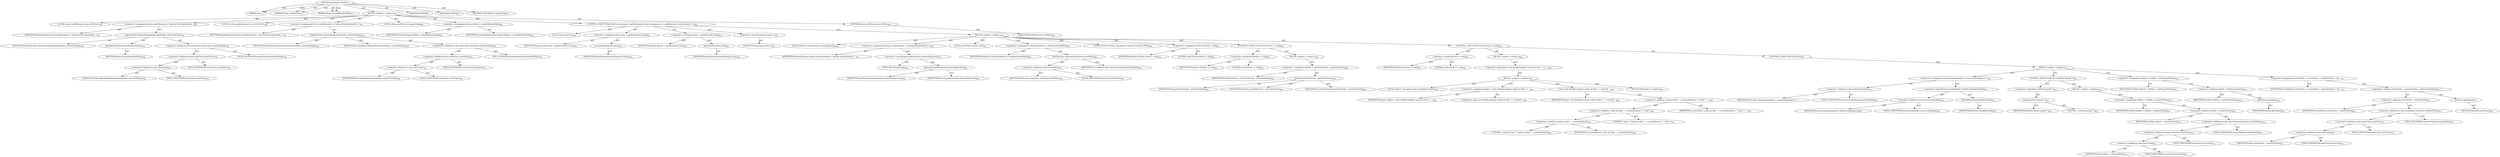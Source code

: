 digraph "getRelativePath" {  
"111669149717" [label = <(METHOD,getRelativePath)<SUB>797</SUB>> ]
"115964117003" [label = <(PARAM,this)<SUB>797</SUB>> ]
"115964117084" [label = <(PARAM,String currentPath)<SUB>797</SUB>> ]
"115964117085" [label = <(PARAM,String currentRelativePath)<SUB>797</SUB>> ]
"25769803920" [label = <(BLOCK,&lt;empty&gt;,&lt;empty&gt;)<SUB>797</SUB>> ]
"94489280563" [label = <(LOCAL,Vector pathElements: java.util.Vector)<SUB>798</SUB>> ]
"30064771686" [label = <(&lt;operator&gt;.assignment,Vector pathElements = SelectorUtils.tokenizePat...)<SUB>798</SUB>> ]
"68719477371" [label = <(IDENTIFIER,pathElements,Vector pathElements = SelectorUtils.tokenizePat...)<SUB>798</SUB>> ]
"30064771687" [label = <(tokenizePath,tokenizePath(getAbsolutePath(), remoteFileSep))<SUB>798</SUB>> ]
"68719477372" [label = <(IDENTIFIER,SelectorUtils,tokenizePath(getAbsolutePath(), remoteFileSep))<SUB>798</SUB>> ]
"30064771688" [label = <(getAbsolutePath,this.getAbsolutePath())<SUB>798</SUB>> ]
"68719476781" [label = <(IDENTIFIER,this,this.getAbsolutePath())<SUB>798</SUB>> ]
"30064771689" [label = <(&lt;operator&gt;.fieldAccess,this.outerClass.outerClass.remoteFileSep)<SUB>798</SUB>> ]
"30064771690" [label = <(&lt;operator&gt;.fieldAccess,this.outerClass.outerClass)<SUB>798</SUB>> ]
"30064771691" [label = <(&lt;operator&gt;.fieldAccess,this.outerClass)<SUB>798</SUB>> ]
"68719477373" [label = <(IDENTIFIER,this,tokenizePath(getAbsolutePath(), remoteFileSep))<SUB>798</SUB>> ]
"55834574988" [label = <(FIELD_IDENTIFIER,outerClass,outerClass)<SUB>798</SUB>> ]
"55834574989" [label = <(FIELD_IDENTIFIER,outerClass,outerClass)<SUB>798</SUB>> ]
"55834574990" [label = <(FIELD_IDENTIFIER,remoteFileSep,remoteFileSep)<SUB>798</SUB>> ]
"94489280564" [label = <(LOCAL,Vector pathElements2: java.util.Vector)<SUB>799</SUB>> ]
"30064771692" [label = <(&lt;operator&gt;.assignment,Vector pathElements2 = SelectorUtils.tokenizePa...)<SUB>799</SUB>> ]
"68719477374" [label = <(IDENTIFIER,pathElements2,Vector pathElements2 = SelectorUtils.tokenizePa...)<SUB>799</SUB>> ]
"30064771693" [label = <(tokenizePath,tokenizePath(currentPath, remoteFileSep))<SUB>799</SUB>> ]
"68719477375" [label = <(IDENTIFIER,SelectorUtils,tokenizePath(currentPath, remoteFileSep))<SUB>799</SUB>> ]
"68719477376" [label = <(IDENTIFIER,currentPath,tokenizePath(currentPath, remoteFileSep))<SUB>799</SUB>> ]
"30064771694" [label = <(&lt;operator&gt;.fieldAccess,this.outerClass.outerClass.remoteFileSep)<SUB>799</SUB>> ]
"30064771695" [label = <(&lt;operator&gt;.fieldAccess,this.outerClass.outerClass)<SUB>799</SUB>> ]
"30064771696" [label = <(&lt;operator&gt;.fieldAccess,this.outerClass)<SUB>799</SUB>> ]
"68719477377" [label = <(IDENTIFIER,this,tokenizePath(currentPath, remoteFileSep))<SUB>799</SUB>> ]
"55834574991" [label = <(FIELD_IDENTIFIER,outerClass,outerClass)<SUB>799</SUB>> ]
"55834574992" [label = <(FIELD_IDENTIFIER,outerClass,outerClass)<SUB>799</SUB>> ]
"55834574993" [label = <(FIELD_IDENTIFIER,remoteFileSep,remoteFileSep)<SUB>799</SUB>> ]
"94489280565" [label = <(LOCAL,String relPath: java.lang.String)<SUB>800</SUB>> ]
"30064771697" [label = <(&lt;operator&gt;.assignment,String relPath = currentRelativePath)<SUB>800</SUB>> ]
"68719477378" [label = <(IDENTIFIER,relPath,String relPath = currentRelativePath)<SUB>800</SUB>> ]
"68719477379" [label = <(IDENTIFIER,currentRelativePath,String relPath = currentRelativePath)<SUB>800</SUB>> ]
"47244640368" [label = <(CONTROL_STRUCTURE,FOR,for (int pcount = pathElements2.size(); Some(pcount &lt; pathElements.size()); pcount++))<SUB>801</SUB>> ]
"94489280566" [label = <(LOCAL,int pcount: int)<SUB>801</SUB>> ]
"30064771698" [label = <(&lt;operator&gt;.assignment,int pcount = pathElements2.size())<SUB>801</SUB>> ]
"68719477380" [label = <(IDENTIFIER,pcount,int pcount = pathElements2.size())<SUB>801</SUB>> ]
"30064771699" [label = <(size,pathElements2.size())<SUB>801</SUB>> ]
"68719477381" [label = <(IDENTIFIER,pathElements2,pathElements2.size())<SUB>801</SUB>> ]
"30064771700" [label = <(&lt;operator&gt;.lessThan,pcount &lt; pathElements.size())<SUB>801</SUB>> ]
"68719477382" [label = <(IDENTIFIER,pcount,pcount &lt; pathElements.size())<SUB>801</SUB>> ]
"30064771701" [label = <(size,pathElements.size())<SUB>801</SUB>> ]
"68719477383" [label = <(IDENTIFIER,pathElements,pathElements.size())<SUB>801</SUB>> ]
"30064771702" [label = <(&lt;operator&gt;.postIncrement,pcount++)<SUB>801</SUB>> ]
"68719477384" [label = <(IDENTIFIER,pcount,pcount++)<SUB>801</SUB>> ]
"25769803921" [label = <(BLOCK,&lt;empty&gt;,&lt;empty&gt;)<SUB>801</SUB>> ]
"94489280567" [label = <(LOCAL,String currentElement: java.lang.String)<SUB>802</SUB>> ]
"30064771703" [label = <(&lt;operator&gt;.assignment,String currentElement = (String) pathElements.e...)<SUB>802</SUB>> ]
"68719477385" [label = <(IDENTIFIER,currentElement,String currentElement = (String) pathElements.e...)<SUB>802</SUB>> ]
"30064771704" [label = <(&lt;operator&gt;.cast,(String) pathElements.elementAt(pcount))<SUB>802</SUB>> ]
"180388626438" [label = <(TYPE_REF,String,String)<SUB>802</SUB>> ]
"30064771705" [label = <(elementAt,pathElements.elementAt(pcount))<SUB>802</SUB>> ]
"68719477386" [label = <(IDENTIFIER,pathElements,pathElements.elementAt(pcount))<SUB>802</SUB>> ]
"68719477387" [label = <(IDENTIFIER,pcount,pathElements.elementAt(pcount))<SUB>802</SUB>> ]
"94489280568" [label = <(LOCAL,FTPFile[] theFiles: ANY)<SUB>803</SUB>> ]
"30064771706" [label = <(&lt;operator&gt;.assignment,FTPFile[] theFiles = listFiles(currentPath))<SUB>803</SUB>> ]
"68719477388" [label = <(IDENTIFIER,theFiles,FTPFile[] theFiles = listFiles(currentPath))<SUB>803</SUB>> ]
"30064771707" [label = <(listFiles,this.outerClass.listFiles(currentPath))<SUB>803</SUB>> ]
"30064771708" [label = <(&lt;operator&gt;.fieldAccess,this.outerClass)<SUB>803</SUB>> ]
"68719476782" [label = <(IDENTIFIER,this,this.outerClass.listFiles(currentPath))<SUB>803</SUB>> ]
"55834574994" [label = <(FIELD_IDENTIFIER,outerClass,outerClass)<SUB>803</SUB>> ]
"68719477389" [label = <(IDENTIFIER,currentPath,this.outerClass.listFiles(currentPath))<SUB>803</SUB>> ]
"94489280569" [label = <(LOCAL,FTPFile theFile: org.apache.commons.net.ftp.FTPFile)<SUB>804</SUB>> ]
"30064771709" [label = <(&lt;operator&gt;.assignment,FTPFile theFile = null)<SUB>804</SUB>> ]
"68719477390" [label = <(IDENTIFIER,theFile,FTPFile theFile = null)<SUB>804</SUB>> ]
"90194313308" [label = <(LITERAL,null,FTPFile theFile = null)<SUB>804</SUB>> ]
"47244640369" [label = <(CONTROL_STRUCTURE,IF,if (theFiles != null))<SUB>805</SUB>> ]
"30064771710" [label = <(&lt;operator&gt;.notEquals,theFiles != null)<SUB>805</SUB>> ]
"68719477391" [label = <(IDENTIFIER,theFiles,theFiles != null)<SUB>805</SUB>> ]
"90194313309" [label = <(LITERAL,null,theFiles != null)<SUB>805</SUB>> ]
"25769803922" [label = <(BLOCK,&lt;empty&gt;,&lt;empty&gt;)<SUB>805</SUB>> ]
"30064771711" [label = <(&lt;operator&gt;.assignment,theFile = getFile(theFiles, currentElement))<SUB>806</SUB>> ]
"68719477392" [label = <(IDENTIFIER,theFile,theFile = getFile(theFiles, currentElement))<SUB>806</SUB>> ]
"30064771712" [label = <(getFile,getFile(theFiles, currentElement))<SUB>806</SUB>> ]
"68719476783" [label = <(IDENTIFIER,this,getFile(theFiles, currentElement))<SUB>806</SUB>> ]
"68719477393" [label = <(IDENTIFIER,theFiles,getFile(theFiles, currentElement))<SUB>806</SUB>> ]
"68719477394" [label = <(IDENTIFIER,currentElement,getFile(theFiles, currentElement))<SUB>806</SUB>> ]
"47244640370" [label = <(CONTROL_STRUCTURE,IF,if (theFile == null))<SUB>808</SUB>> ]
"30064771713" [label = <(&lt;operator&gt;.equals,theFile == null)<SUB>808</SUB>> ]
"68719477395" [label = <(IDENTIFIER,theFile,theFile == null)<SUB>808</SUB>> ]
"90194313310" [label = <(LITERAL,null,theFile == null)<SUB>808</SUB>> ]
"25769803923" [label = <(BLOCK,&lt;empty&gt;,&lt;empty&gt;)<SUB>808</SUB>> ]
"30064771714" [label = <(&lt;operator&gt;.throw,throw new BuildException(&quot;could not find &quot; + cu...)<SUB>809</SUB>> ]
"25769803924" [label = <(BLOCK,&lt;empty&gt;,&lt;empty&gt;)<SUB>809</SUB>> ]
"94489280570" [label = <(LOCAL,$obj11: org.apache.tools.ant.BuildException)<SUB>809</SUB>> ]
"30064771715" [label = <(&lt;operator&gt;.assignment,$obj11 = new BuildException(&quot;could not find &quot; +...)<SUB>809</SUB>> ]
"68719477396" [label = <(IDENTIFIER,$obj11,$obj11 = new BuildException(&quot;could not find &quot; +...)<SUB>809</SUB>> ]
"30064771716" [label = <(&lt;operator&gt;.alloc,new BuildException(&quot;could not find &quot; + currentE...)<SUB>809</SUB>> ]
"30064771717" [label = <(&lt;init&gt;,new BuildException(&quot;could not find &quot; + currentE...)<SUB>809</SUB>> ]
"68719477397" [label = <(IDENTIFIER,$obj11,new BuildException(&quot;could not find &quot; + currentE...)<SUB>809</SUB>> ]
"30064771718" [label = <(&lt;operator&gt;.addition,&quot;could not find &quot; + currentElement + &quot; from &quot; +...)<SUB>809</SUB>> ]
"30064771719" [label = <(&lt;operator&gt;.addition,&quot;could not find &quot; + currentElement + &quot; from &quot;)<SUB>809</SUB>> ]
"30064771720" [label = <(&lt;operator&gt;.addition,&quot;could not find &quot; + currentElement)<SUB>809</SUB>> ]
"90194313311" [label = <(LITERAL,&quot;could not find &quot;,&quot;could not find &quot; + currentElement)<SUB>809</SUB>> ]
"68719477398" [label = <(IDENTIFIER,currentElement,&quot;could not find &quot; + currentElement)<SUB>809</SUB>> ]
"90194313312" [label = <(LITERAL,&quot; from &quot;,&quot;could not find &quot; + currentElement + &quot; from &quot;)<SUB>810</SUB>> ]
"68719477399" [label = <(IDENTIFIER,currentPath,&quot;could not find &quot; + currentElement + &quot; from &quot; +...)<SUB>810</SUB>> ]
"68719477400" [label = <(IDENTIFIER,$obj11,&lt;empty&gt;)<SUB>809</SUB>> ]
"47244640371" [label = <(CONTROL_STRUCTURE,ELSE,else)<SUB>811</SUB>> ]
"25769803925" [label = <(BLOCK,&lt;empty&gt;,&lt;empty&gt;)<SUB>811</SUB>> ]
"30064771721" [label = <(&lt;operator&gt;.assignment,this.traversesSymlinks = traversesSymlinks || t...)<SUB>812</SUB>> ]
"30064771722" [label = <(&lt;operator&gt;.fieldAccess,this.traversesSymlinks)<SUB>812</SUB>> ]
"68719477401" [label = <(IDENTIFIER,this,this.traversesSymlinks = traversesSymlinks || t...)> ]
"55834574995" [label = <(FIELD_IDENTIFIER,traversesSymlinks,traversesSymlinks)<SUB>812</SUB>> ]
"30064771723" [label = <(&lt;operator&gt;.logicalOr,traversesSymlinks || theFile.isSymbolicLink())<SUB>812</SUB>> ]
"30064771724" [label = <(&lt;operator&gt;.fieldAccess,this.traversesSymlinks)<SUB>812</SUB>> ]
"68719477402" [label = <(IDENTIFIER,this,traversesSymlinks || theFile.isSymbolicLink())> ]
"55834574996" [label = <(FIELD_IDENTIFIER,traversesSymlinks,traversesSymlinks)<SUB>812</SUB>> ]
"30064771725" [label = <(isSymbolicLink,isSymbolicLink())<SUB>812</SUB>> ]
"68719477403" [label = <(IDENTIFIER,theFile,isSymbolicLink())<SUB>812</SUB>> ]
"47244640372" [label = <(CONTROL_STRUCTURE,IF,if (!relPath.equals(&quot;&quot;)))<SUB>813</SUB>> ]
"30064771726" [label = <(&lt;operator&gt;.logicalNot,!relPath.equals(&quot;&quot;))<SUB>813</SUB>> ]
"30064771727" [label = <(equals,relPath.equals(&quot;&quot;))<SUB>813</SUB>> ]
"68719477404" [label = <(IDENTIFIER,relPath,relPath.equals(&quot;&quot;))<SUB>813</SUB>> ]
"90194313313" [label = <(LITERAL,&quot;&quot;,relPath.equals(&quot;&quot;))<SUB>813</SUB>> ]
"25769803926" [label = <(BLOCK,&lt;empty&gt;,&lt;empty&gt;)<SUB>813</SUB>> ]
"30064771728" [label = <(&lt;operator&gt;.assignment,relPath = relPath + remoteFileSep)<SUB>814</SUB>> ]
"68719477405" [label = <(IDENTIFIER,relPath,relPath = relPath + remoteFileSep)<SUB>814</SUB>> ]
"30064771729" [label = <(&lt;operator&gt;.addition,relPath + remoteFileSep)<SUB>814</SUB>> ]
"68719477406" [label = <(IDENTIFIER,relPath,relPath + remoteFileSep)<SUB>814</SUB>> ]
"30064771730" [label = <(&lt;operator&gt;.fieldAccess,this.outerClass.outerClass.remoteFileSep)<SUB>814</SUB>> ]
"30064771731" [label = <(&lt;operator&gt;.fieldAccess,this.outerClass.outerClass)<SUB>814</SUB>> ]
"30064771732" [label = <(&lt;operator&gt;.fieldAccess,this.outerClass)<SUB>814</SUB>> ]
"68719477407" [label = <(IDENTIFIER,this,relPath + remoteFileSep)<SUB>814</SUB>> ]
"55834574997" [label = <(FIELD_IDENTIFIER,outerClass,outerClass)<SUB>814</SUB>> ]
"55834574998" [label = <(FIELD_IDENTIFIER,outerClass,outerClass)<SUB>814</SUB>> ]
"55834574999" [label = <(FIELD_IDENTIFIER,remoteFileSep,remoteFileSep)<SUB>814</SUB>> ]
"30064771733" [label = <(&lt;operator&gt;.assignment,relPath = relPath + theFile.getName())<SUB>816</SUB>> ]
"68719477408" [label = <(IDENTIFIER,relPath,relPath = relPath + theFile.getName())<SUB>816</SUB>> ]
"30064771734" [label = <(&lt;operator&gt;.addition,relPath + theFile.getName())<SUB>816</SUB>> ]
"68719477409" [label = <(IDENTIFIER,relPath,relPath + theFile.getName())<SUB>816</SUB>> ]
"30064771735" [label = <(getName,getName())<SUB>816</SUB>> ]
"68719477410" [label = <(IDENTIFIER,theFile,getName())<SUB>816</SUB>> ]
"30064771736" [label = <(&lt;operator&gt;.assignment,currentPath = currentPath + remoteFileSep + the...)<SUB>817</SUB>> ]
"68719477411" [label = <(IDENTIFIER,currentPath,currentPath = currentPath + remoteFileSep + the...)<SUB>817</SUB>> ]
"30064771737" [label = <(&lt;operator&gt;.addition,currentPath + remoteFileSep + theFile.getName())<SUB>817</SUB>> ]
"30064771738" [label = <(&lt;operator&gt;.addition,currentPath + remoteFileSep)<SUB>817</SUB>> ]
"68719477412" [label = <(IDENTIFIER,currentPath,currentPath + remoteFileSep)<SUB>817</SUB>> ]
"30064771739" [label = <(&lt;operator&gt;.fieldAccess,this.outerClass.outerClass.remoteFileSep)<SUB>817</SUB>> ]
"30064771740" [label = <(&lt;operator&gt;.fieldAccess,this.outerClass.outerClass)<SUB>817</SUB>> ]
"30064771741" [label = <(&lt;operator&gt;.fieldAccess,this.outerClass)<SUB>817</SUB>> ]
"68719477413" [label = <(IDENTIFIER,this,currentPath + remoteFileSep)<SUB>817</SUB>> ]
"55834575000" [label = <(FIELD_IDENTIFIER,outerClass,outerClass)<SUB>817</SUB>> ]
"55834575001" [label = <(FIELD_IDENTIFIER,outerClass,outerClass)<SUB>817</SUB>> ]
"55834575002" [label = <(FIELD_IDENTIFIER,remoteFileSep,remoteFileSep)<SUB>817</SUB>> ]
"30064771742" [label = <(getName,getName())<SUB>817</SUB>> ]
"68719477414" [label = <(IDENTIFIER,theFile,getName())<SUB>817</SUB>> ]
"146028888087" [label = <(RETURN,return relPath;,return relPath;)<SUB>820</SUB>> ]
"68719477415" [label = <(IDENTIFIER,relPath,return relPath;)<SUB>820</SUB>> ]
"133143986279" [label = <(MODIFIER,PRIVATE)> ]
"133143986280" [label = <(MODIFIER,VIRTUAL)> ]
"128849018901" [label = <(METHOD_RETURN,java.lang.String)<SUB>797</SUB>> ]
  "111669149717" -> "115964117003"  [ label = "AST: "] 
  "111669149717" -> "115964117084"  [ label = "AST: "] 
  "111669149717" -> "115964117085"  [ label = "AST: "] 
  "111669149717" -> "25769803920"  [ label = "AST: "] 
  "111669149717" -> "133143986279"  [ label = "AST: "] 
  "111669149717" -> "133143986280"  [ label = "AST: "] 
  "111669149717" -> "128849018901"  [ label = "AST: "] 
  "25769803920" -> "94489280563"  [ label = "AST: "] 
  "25769803920" -> "30064771686"  [ label = "AST: "] 
  "25769803920" -> "94489280564"  [ label = "AST: "] 
  "25769803920" -> "30064771692"  [ label = "AST: "] 
  "25769803920" -> "94489280565"  [ label = "AST: "] 
  "25769803920" -> "30064771697"  [ label = "AST: "] 
  "25769803920" -> "47244640368"  [ label = "AST: "] 
  "25769803920" -> "146028888087"  [ label = "AST: "] 
  "30064771686" -> "68719477371"  [ label = "AST: "] 
  "30064771686" -> "30064771687"  [ label = "AST: "] 
  "30064771687" -> "68719477372"  [ label = "AST: "] 
  "30064771687" -> "30064771688"  [ label = "AST: "] 
  "30064771687" -> "30064771689"  [ label = "AST: "] 
  "30064771688" -> "68719476781"  [ label = "AST: "] 
  "30064771689" -> "30064771690"  [ label = "AST: "] 
  "30064771689" -> "55834574990"  [ label = "AST: "] 
  "30064771690" -> "30064771691"  [ label = "AST: "] 
  "30064771690" -> "55834574989"  [ label = "AST: "] 
  "30064771691" -> "68719477373"  [ label = "AST: "] 
  "30064771691" -> "55834574988"  [ label = "AST: "] 
  "30064771692" -> "68719477374"  [ label = "AST: "] 
  "30064771692" -> "30064771693"  [ label = "AST: "] 
  "30064771693" -> "68719477375"  [ label = "AST: "] 
  "30064771693" -> "68719477376"  [ label = "AST: "] 
  "30064771693" -> "30064771694"  [ label = "AST: "] 
  "30064771694" -> "30064771695"  [ label = "AST: "] 
  "30064771694" -> "55834574993"  [ label = "AST: "] 
  "30064771695" -> "30064771696"  [ label = "AST: "] 
  "30064771695" -> "55834574992"  [ label = "AST: "] 
  "30064771696" -> "68719477377"  [ label = "AST: "] 
  "30064771696" -> "55834574991"  [ label = "AST: "] 
  "30064771697" -> "68719477378"  [ label = "AST: "] 
  "30064771697" -> "68719477379"  [ label = "AST: "] 
  "47244640368" -> "94489280566"  [ label = "AST: "] 
  "47244640368" -> "30064771698"  [ label = "AST: "] 
  "47244640368" -> "30064771700"  [ label = "AST: "] 
  "47244640368" -> "30064771702"  [ label = "AST: "] 
  "47244640368" -> "25769803921"  [ label = "AST: "] 
  "30064771698" -> "68719477380"  [ label = "AST: "] 
  "30064771698" -> "30064771699"  [ label = "AST: "] 
  "30064771699" -> "68719477381"  [ label = "AST: "] 
  "30064771700" -> "68719477382"  [ label = "AST: "] 
  "30064771700" -> "30064771701"  [ label = "AST: "] 
  "30064771701" -> "68719477383"  [ label = "AST: "] 
  "30064771702" -> "68719477384"  [ label = "AST: "] 
  "25769803921" -> "94489280567"  [ label = "AST: "] 
  "25769803921" -> "30064771703"  [ label = "AST: "] 
  "25769803921" -> "94489280568"  [ label = "AST: "] 
  "25769803921" -> "30064771706"  [ label = "AST: "] 
  "25769803921" -> "94489280569"  [ label = "AST: "] 
  "25769803921" -> "30064771709"  [ label = "AST: "] 
  "25769803921" -> "47244640369"  [ label = "AST: "] 
  "25769803921" -> "47244640370"  [ label = "AST: "] 
  "30064771703" -> "68719477385"  [ label = "AST: "] 
  "30064771703" -> "30064771704"  [ label = "AST: "] 
  "30064771704" -> "180388626438"  [ label = "AST: "] 
  "30064771704" -> "30064771705"  [ label = "AST: "] 
  "30064771705" -> "68719477386"  [ label = "AST: "] 
  "30064771705" -> "68719477387"  [ label = "AST: "] 
  "30064771706" -> "68719477388"  [ label = "AST: "] 
  "30064771706" -> "30064771707"  [ label = "AST: "] 
  "30064771707" -> "30064771708"  [ label = "AST: "] 
  "30064771707" -> "68719477389"  [ label = "AST: "] 
  "30064771708" -> "68719476782"  [ label = "AST: "] 
  "30064771708" -> "55834574994"  [ label = "AST: "] 
  "30064771709" -> "68719477390"  [ label = "AST: "] 
  "30064771709" -> "90194313308"  [ label = "AST: "] 
  "47244640369" -> "30064771710"  [ label = "AST: "] 
  "47244640369" -> "25769803922"  [ label = "AST: "] 
  "30064771710" -> "68719477391"  [ label = "AST: "] 
  "30064771710" -> "90194313309"  [ label = "AST: "] 
  "25769803922" -> "30064771711"  [ label = "AST: "] 
  "30064771711" -> "68719477392"  [ label = "AST: "] 
  "30064771711" -> "30064771712"  [ label = "AST: "] 
  "30064771712" -> "68719476783"  [ label = "AST: "] 
  "30064771712" -> "68719477393"  [ label = "AST: "] 
  "30064771712" -> "68719477394"  [ label = "AST: "] 
  "47244640370" -> "30064771713"  [ label = "AST: "] 
  "47244640370" -> "25769803923"  [ label = "AST: "] 
  "47244640370" -> "47244640371"  [ label = "AST: "] 
  "30064771713" -> "68719477395"  [ label = "AST: "] 
  "30064771713" -> "90194313310"  [ label = "AST: "] 
  "25769803923" -> "30064771714"  [ label = "AST: "] 
  "30064771714" -> "25769803924"  [ label = "AST: "] 
  "25769803924" -> "94489280570"  [ label = "AST: "] 
  "25769803924" -> "30064771715"  [ label = "AST: "] 
  "25769803924" -> "30064771717"  [ label = "AST: "] 
  "25769803924" -> "68719477400"  [ label = "AST: "] 
  "30064771715" -> "68719477396"  [ label = "AST: "] 
  "30064771715" -> "30064771716"  [ label = "AST: "] 
  "30064771717" -> "68719477397"  [ label = "AST: "] 
  "30064771717" -> "30064771718"  [ label = "AST: "] 
  "30064771718" -> "30064771719"  [ label = "AST: "] 
  "30064771718" -> "68719477399"  [ label = "AST: "] 
  "30064771719" -> "30064771720"  [ label = "AST: "] 
  "30064771719" -> "90194313312"  [ label = "AST: "] 
  "30064771720" -> "90194313311"  [ label = "AST: "] 
  "30064771720" -> "68719477398"  [ label = "AST: "] 
  "47244640371" -> "25769803925"  [ label = "AST: "] 
  "25769803925" -> "30064771721"  [ label = "AST: "] 
  "25769803925" -> "47244640372"  [ label = "AST: "] 
  "25769803925" -> "30064771733"  [ label = "AST: "] 
  "25769803925" -> "30064771736"  [ label = "AST: "] 
  "30064771721" -> "30064771722"  [ label = "AST: "] 
  "30064771721" -> "30064771723"  [ label = "AST: "] 
  "30064771722" -> "68719477401"  [ label = "AST: "] 
  "30064771722" -> "55834574995"  [ label = "AST: "] 
  "30064771723" -> "30064771724"  [ label = "AST: "] 
  "30064771723" -> "30064771725"  [ label = "AST: "] 
  "30064771724" -> "68719477402"  [ label = "AST: "] 
  "30064771724" -> "55834574996"  [ label = "AST: "] 
  "30064771725" -> "68719477403"  [ label = "AST: "] 
  "47244640372" -> "30064771726"  [ label = "AST: "] 
  "47244640372" -> "25769803926"  [ label = "AST: "] 
  "30064771726" -> "30064771727"  [ label = "AST: "] 
  "30064771727" -> "68719477404"  [ label = "AST: "] 
  "30064771727" -> "90194313313"  [ label = "AST: "] 
  "25769803926" -> "30064771728"  [ label = "AST: "] 
  "30064771728" -> "68719477405"  [ label = "AST: "] 
  "30064771728" -> "30064771729"  [ label = "AST: "] 
  "30064771729" -> "68719477406"  [ label = "AST: "] 
  "30064771729" -> "30064771730"  [ label = "AST: "] 
  "30064771730" -> "30064771731"  [ label = "AST: "] 
  "30064771730" -> "55834574999"  [ label = "AST: "] 
  "30064771731" -> "30064771732"  [ label = "AST: "] 
  "30064771731" -> "55834574998"  [ label = "AST: "] 
  "30064771732" -> "68719477407"  [ label = "AST: "] 
  "30064771732" -> "55834574997"  [ label = "AST: "] 
  "30064771733" -> "68719477408"  [ label = "AST: "] 
  "30064771733" -> "30064771734"  [ label = "AST: "] 
  "30064771734" -> "68719477409"  [ label = "AST: "] 
  "30064771734" -> "30064771735"  [ label = "AST: "] 
  "30064771735" -> "68719477410"  [ label = "AST: "] 
  "30064771736" -> "68719477411"  [ label = "AST: "] 
  "30064771736" -> "30064771737"  [ label = "AST: "] 
  "30064771737" -> "30064771738"  [ label = "AST: "] 
  "30064771737" -> "30064771742"  [ label = "AST: "] 
  "30064771738" -> "68719477412"  [ label = "AST: "] 
  "30064771738" -> "30064771739"  [ label = "AST: "] 
  "30064771739" -> "30064771740"  [ label = "AST: "] 
  "30064771739" -> "55834575002"  [ label = "AST: "] 
  "30064771740" -> "30064771741"  [ label = "AST: "] 
  "30064771740" -> "55834575001"  [ label = "AST: "] 
  "30064771741" -> "68719477413"  [ label = "AST: "] 
  "30064771741" -> "55834575000"  [ label = "AST: "] 
  "30064771742" -> "68719477414"  [ label = "AST: "] 
  "146028888087" -> "68719477415"  [ label = "AST: "] 
  "111669149717" -> "115964117003"  [ label = "DDG: "] 
  "111669149717" -> "115964117084"  [ label = "DDG: "] 
  "111669149717" -> "115964117085"  [ label = "DDG: "] 
}

